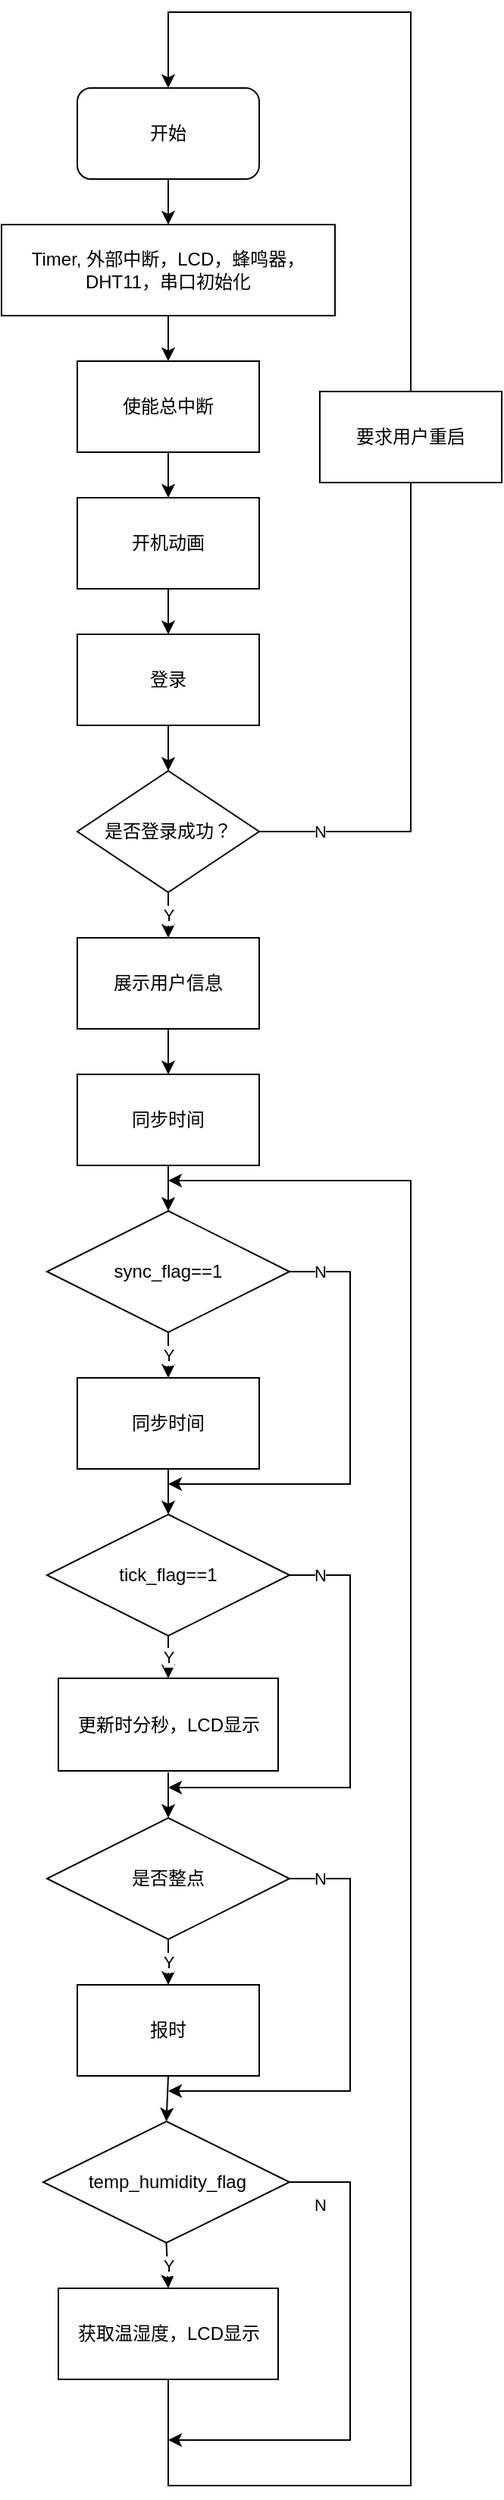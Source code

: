 <mxfile version="18.0.7" type="github">
  <diagram id="Pk1WaKfEVBQrjy4hXmLU" name="Page-1">
    <mxGraphModel dx="1148" dy="695" grid="1" gridSize="10" guides="1" tooltips="1" connect="1" arrows="1" fold="1" page="1" pageScale="1" pageWidth="827" pageHeight="1169" math="0" shadow="0">
      <root>
        <mxCell id="0" />
        <mxCell id="1" parent="0" />
        <mxCell id="WP3P4KRO0f5SoItJVGP2-1" value="开始" style="rounded=1;whiteSpace=wrap;html=1;" vertex="1" parent="1">
          <mxGeometry x="340" y="60" width="120" height="60" as="geometry" />
        </mxCell>
        <mxCell id="WP3P4KRO0f5SoItJVGP2-2" value="Timer, 外部中断，LCD，蜂鸣器，DHT11，串口初始化" style="rounded=0;whiteSpace=wrap;html=1;" vertex="1" parent="1">
          <mxGeometry x="290" y="150" width="220" height="60" as="geometry" />
        </mxCell>
        <mxCell id="WP3P4KRO0f5SoItJVGP2-3" value="使能总中断" style="rounded=0;whiteSpace=wrap;html=1;" vertex="1" parent="1">
          <mxGeometry x="340" y="240" width="120" height="60" as="geometry" />
        </mxCell>
        <mxCell id="WP3P4KRO0f5SoItJVGP2-4" value="开机动画" style="rounded=0;whiteSpace=wrap;html=1;" vertex="1" parent="1">
          <mxGeometry x="340" y="330" width="120" height="60" as="geometry" />
        </mxCell>
        <mxCell id="WP3P4KRO0f5SoItJVGP2-5" value="登录" style="rounded=0;whiteSpace=wrap;html=1;" vertex="1" parent="1">
          <mxGeometry x="340" y="420" width="120" height="60" as="geometry" />
        </mxCell>
        <mxCell id="WP3P4KRO0f5SoItJVGP2-6" value="是否登录成功？" style="rhombus;whiteSpace=wrap;html=1;" vertex="1" parent="1">
          <mxGeometry x="340" y="510" width="120" height="80" as="geometry" />
        </mxCell>
        <mxCell id="WP3P4KRO0f5SoItJVGP2-7" value="展示用户信息" style="rounded=0;whiteSpace=wrap;html=1;" vertex="1" parent="1">
          <mxGeometry x="340" y="620" width="120" height="60" as="geometry" />
        </mxCell>
        <mxCell id="WP3P4KRO0f5SoItJVGP2-8" value="同步时间" style="rounded=0;whiteSpace=wrap;html=1;" vertex="1" parent="1">
          <mxGeometry x="340" y="710" width="120" height="60" as="geometry" />
        </mxCell>
        <mxCell id="WP3P4KRO0f5SoItJVGP2-9" value="sync_flag==1" style="rhombus;whiteSpace=wrap;html=1;" vertex="1" parent="1">
          <mxGeometry x="320" y="800" width="160" height="80" as="geometry" />
        </mxCell>
        <mxCell id="WP3P4KRO0f5SoItJVGP2-10" value="同步时间" style="rounded=0;whiteSpace=wrap;html=1;" vertex="1" parent="1">
          <mxGeometry x="340" y="910" width="120" height="60" as="geometry" />
        </mxCell>
        <mxCell id="WP3P4KRO0f5SoItJVGP2-11" value="tick_flag==1" style="rhombus;whiteSpace=wrap;html=1;" vertex="1" parent="1">
          <mxGeometry x="320" y="1000" width="160" height="80" as="geometry" />
        </mxCell>
        <mxCell id="WP3P4KRO0f5SoItJVGP2-12" value="更新时分秒，LCD显示" style="rounded=0;whiteSpace=wrap;html=1;" vertex="1" parent="1">
          <mxGeometry x="327.5" y="1108" width="145" height="61" as="geometry" />
        </mxCell>
        <mxCell id="WP3P4KRO0f5SoItJVGP2-13" value="是否整点" style="rhombus;whiteSpace=wrap;html=1;" vertex="1" parent="1">
          <mxGeometry x="320" y="1200" width="160" height="80" as="geometry" />
        </mxCell>
        <mxCell id="WP3P4KRO0f5SoItJVGP2-14" value="报时" style="rounded=0;whiteSpace=wrap;html=1;" vertex="1" parent="1">
          <mxGeometry x="340" y="1310" width="120" height="60" as="geometry" />
        </mxCell>
        <mxCell id="WP3P4KRO0f5SoItJVGP2-15" value="temp_humidity_flag" style="rhombus;whiteSpace=wrap;html=1;" vertex="1" parent="1">
          <mxGeometry x="317.5" y="1400" width="162.5" height="80" as="geometry" />
        </mxCell>
        <mxCell id="WP3P4KRO0f5SoItJVGP2-16" value="获取温湿度，LCD显示" style="rounded=0;whiteSpace=wrap;html=1;" vertex="1" parent="1">
          <mxGeometry x="327.5" y="1510" width="145" height="60" as="geometry" />
        </mxCell>
        <mxCell id="WP3P4KRO0f5SoItJVGP2-17" value="" style="endArrow=classic;html=1;rounded=0;exitX=0.5;exitY=1;exitDx=0;exitDy=0;entryX=0.5;entryY=0;entryDx=0;entryDy=0;" edge="1" parent="1" source="WP3P4KRO0f5SoItJVGP2-1" target="WP3P4KRO0f5SoItJVGP2-2">
          <mxGeometry width="50" height="50" relative="1" as="geometry">
            <mxPoint x="390" y="190" as="sourcePoint" />
            <mxPoint x="440" y="140" as="targetPoint" />
          </mxGeometry>
        </mxCell>
        <mxCell id="WP3P4KRO0f5SoItJVGP2-18" value="" style="endArrow=classic;html=1;rounded=0;exitX=0.5;exitY=1;exitDx=0;exitDy=0;" edge="1" parent="1" source="WP3P4KRO0f5SoItJVGP2-2" target="WP3P4KRO0f5SoItJVGP2-3">
          <mxGeometry width="50" height="50" relative="1" as="geometry">
            <mxPoint x="390" y="450" as="sourcePoint" />
            <mxPoint x="440" y="400" as="targetPoint" />
          </mxGeometry>
        </mxCell>
        <mxCell id="WP3P4KRO0f5SoItJVGP2-19" value="" style="endArrow=classic;html=1;rounded=0;exitX=0.5;exitY=1;exitDx=0;exitDy=0;" edge="1" parent="1" source="WP3P4KRO0f5SoItJVGP2-3" target="WP3P4KRO0f5SoItJVGP2-4">
          <mxGeometry width="50" height="50" relative="1" as="geometry">
            <mxPoint x="390" y="420" as="sourcePoint" />
            <mxPoint x="440" y="370" as="targetPoint" />
          </mxGeometry>
        </mxCell>
        <mxCell id="WP3P4KRO0f5SoItJVGP2-20" value="" style="endArrow=classic;html=1;rounded=0;exitX=0.5;exitY=1;exitDx=0;exitDy=0;entryX=0.5;entryY=0;entryDx=0;entryDy=0;" edge="1" parent="1" source="WP3P4KRO0f5SoItJVGP2-4" target="WP3P4KRO0f5SoItJVGP2-5">
          <mxGeometry width="50" height="50" relative="1" as="geometry">
            <mxPoint x="390" y="420" as="sourcePoint" />
            <mxPoint x="440" y="370" as="targetPoint" />
          </mxGeometry>
        </mxCell>
        <mxCell id="WP3P4KRO0f5SoItJVGP2-21" value="" style="endArrow=classic;html=1;rounded=0;exitX=0.5;exitY=1;exitDx=0;exitDy=0;" edge="1" parent="1" source="WP3P4KRO0f5SoItJVGP2-5" target="WP3P4KRO0f5SoItJVGP2-6">
          <mxGeometry width="50" height="50" relative="1" as="geometry">
            <mxPoint x="390" y="650" as="sourcePoint" />
            <mxPoint x="440" y="600" as="targetPoint" />
          </mxGeometry>
        </mxCell>
        <mxCell id="WP3P4KRO0f5SoItJVGP2-22" value="" style="endArrow=classic;html=1;rounded=0;exitX=0.5;exitY=1;exitDx=0;exitDy=0;entryX=0.5;entryY=0;entryDx=0;entryDy=0;" edge="1" parent="1" source="WP3P4KRO0f5SoItJVGP2-6" target="WP3P4KRO0f5SoItJVGP2-7">
          <mxGeometry relative="1" as="geometry">
            <mxPoint x="330" y="460" as="sourcePoint" />
            <mxPoint x="490" y="460" as="targetPoint" />
          </mxGeometry>
        </mxCell>
        <mxCell id="WP3P4KRO0f5SoItJVGP2-23" value="Y" style="edgeLabel;resizable=0;html=1;align=center;verticalAlign=middle;" connectable="0" vertex="1" parent="WP3P4KRO0f5SoItJVGP2-22">
          <mxGeometry relative="1" as="geometry" />
        </mxCell>
        <mxCell id="WP3P4KRO0f5SoItJVGP2-25" value="" style="endArrow=classic;html=1;rounded=0;exitX=1;exitY=0.5;exitDx=0;exitDy=0;entryX=0.5;entryY=0;entryDx=0;entryDy=0;" edge="1" parent="1" source="WP3P4KRO0f5SoItJVGP2-6" target="WP3P4KRO0f5SoItJVGP2-1">
          <mxGeometry relative="1" as="geometry">
            <mxPoint x="330" y="360" as="sourcePoint" />
            <mxPoint x="560" y="20" as="targetPoint" />
            <Array as="points">
              <mxPoint x="560" y="550" />
              <mxPoint x="560" y="10" />
              <mxPoint x="400" y="10" />
            </Array>
          </mxGeometry>
        </mxCell>
        <mxCell id="WP3P4KRO0f5SoItJVGP2-26" value="N" style="edgeLabel;resizable=0;html=1;align=center;verticalAlign=middle;" connectable="0" vertex="1" parent="WP3P4KRO0f5SoItJVGP2-25">
          <mxGeometry relative="1" as="geometry">
            <mxPoint x="-60" y="325" as="offset" />
          </mxGeometry>
        </mxCell>
        <mxCell id="WP3P4KRO0f5SoItJVGP2-28" value="" style="endArrow=classic;html=1;rounded=0;exitX=0.5;exitY=1;exitDx=0;exitDy=0;entryX=0.5;entryY=0;entryDx=0;entryDy=0;" edge="1" parent="1" source="WP3P4KRO0f5SoItJVGP2-7" target="WP3P4KRO0f5SoItJVGP2-8">
          <mxGeometry width="50" height="50" relative="1" as="geometry">
            <mxPoint x="390" y="670" as="sourcePoint" />
            <mxPoint x="440" y="620" as="targetPoint" />
          </mxGeometry>
        </mxCell>
        <mxCell id="WP3P4KRO0f5SoItJVGP2-29" value="" style="endArrow=classic;html=1;rounded=0;exitX=0.5;exitY=1;exitDx=0;exitDy=0;" edge="1" parent="1" source="WP3P4KRO0f5SoItJVGP2-8" target="WP3P4KRO0f5SoItJVGP2-9">
          <mxGeometry width="50" height="50" relative="1" as="geometry">
            <mxPoint x="390" y="940" as="sourcePoint" />
            <mxPoint x="440" y="890" as="targetPoint" />
          </mxGeometry>
        </mxCell>
        <mxCell id="WP3P4KRO0f5SoItJVGP2-32" value="Y" style="endArrow=classic;html=1;rounded=0;exitX=0.5;exitY=1;exitDx=0;exitDy=0;entryX=0.5;entryY=0;entryDx=0;entryDy=0;" edge="1" parent="1" source="WP3P4KRO0f5SoItJVGP2-9" target="WP3P4KRO0f5SoItJVGP2-10">
          <mxGeometry relative="1" as="geometry">
            <mxPoint x="330" y="950" as="sourcePoint" />
            <mxPoint x="490" y="950" as="targetPoint" />
          </mxGeometry>
        </mxCell>
        <mxCell id="WP3P4KRO0f5SoItJVGP2-33" value="Y" style="edgeLabel;resizable=0;html=1;align=center;verticalAlign=middle;" connectable="0" vertex="1" parent="WP3P4KRO0f5SoItJVGP2-32">
          <mxGeometry relative="1" as="geometry" />
        </mxCell>
        <mxCell id="WP3P4KRO0f5SoItJVGP2-41" value="" style="endArrow=classic;html=1;rounded=0;exitX=0.5;exitY=1;exitDx=0;exitDy=0;entryX=0.5;entryY=0;entryDx=0;entryDy=0;" edge="1" parent="1" source="WP3P4KRO0f5SoItJVGP2-10" target="WP3P4KRO0f5SoItJVGP2-11">
          <mxGeometry width="50" height="50" relative="1" as="geometry">
            <mxPoint x="390" y="1040" as="sourcePoint" />
            <mxPoint x="440" y="990" as="targetPoint" />
          </mxGeometry>
        </mxCell>
        <mxCell id="WP3P4KRO0f5SoItJVGP2-42" value="" style="endArrow=classic;html=1;rounded=0;exitX=0.5;exitY=1;exitDx=0;exitDy=0;entryX=0.5;entryY=0;entryDx=0;entryDy=0;" edge="1" parent="1" source="WP3P4KRO0f5SoItJVGP2-11" target="WP3P4KRO0f5SoItJVGP2-12">
          <mxGeometry relative="1" as="geometry">
            <mxPoint x="360" y="1010" as="sourcePoint" />
            <mxPoint x="460" y="1010" as="targetPoint" />
            <Array as="points" />
          </mxGeometry>
        </mxCell>
        <mxCell id="WP3P4KRO0f5SoItJVGP2-43" value="Y" style="edgeLabel;resizable=0;html=1;align=center;verticalAlign=middle;" connectable="0" vertex="1" parent="WP3P4KRO0f5SoItJVGP2-42">
          <mxGeometry relative="1" as="geometry" />
        </mxCell>
        <mxCell id="WP3P4KRO0f5SoItJVGP2-44" value="" style="endArrow=classic;html=1;rounded=0;entryX=0.5;entryY=0;entryDx=0;entryDy=0;" edge="1" parent="1" target="WP3P4KRO0f5SoItJVGP2-13">
          <mxGeometry width="50" height="50" relative="1" as="geometry">
            <mxPoint x="400" y="1170" as="sourcePoint" />
            <mxPoint x="440" y="1220" as="targetPoint" />
          </mxGeometry>
        </mxCell>
        <mxCell id="WP3P4KRO0f5SoItJVGP2-45" value="" style="endArrow=classic;html=1;rounded=0;exitX=0.5;exitY=1;exitDx=0;exitDy=0;entryX=0.5;entryY=0;entryDx=0;entryDy=0;" edge="1" parent="1" source="WP3P4KRO0f5SoItJVGP2-13" target="WP3P4KRO0f5SoItJVGP2-14">
          <mxGeometry relative="1" as="geometry">
            <mxPoint x="360" y="1450" as="sourcePoint" />
            <mxPoint x="460" y="1450" as="targetPoint" />
          </mxGeometry>
        </mxCell>
        <mxCell id="WP3P4KRO0f5SoItJVGP2-46" value="Y" style="edgeLabel;resizable=0;html=1;align=center;verticalAlign=middle;" connectable="0" vertex="1" parent="WP3P4KRO0f5SoItJVGP2-45">
          <mxGeometry relative="1" as="geometry" />
        </mxCell>
        <mxCell id="WP3P4KRO0f5SoItJVGP2-47" value="" style="endArrow=classic;html=1;rounded=0;exitX=0.5;exitY=1;exitDx=0;exitDy=0;entryX=0.5;entryY=0;entryDx=0;entryDy=0;" edge="1" parent="1" source="WP3P4KRO0f5SoItJVGP2-14" target="WP3P4KRO0f5SoItJVGP2-15">
          <mxGeometry width="50" height="50" relative="1" as="geometry">
            <mxPoint x="390" y="1470" as="sourcePoint" />
            <mxPoint x="440" y="1420" as="targetPoint" />
          </mxGeometry>
        </mxCell>
        <mxCell id="WP3P4KRO0f5SoItJVGP2-48" value="" style="endArrow=classic;html=1;rounded=0;exitX=0.5;exitY=1;exitDx=0;exitDy=0;entryX=0.5;entryY=0;entryDx=0;entryDy=0;" edge="1" parent="1" source="WP3P4KRO0f5SoItJVGP2-15" target="WP3P4KRO0f5SoItJVGP2-16">
          <mxGeometry relative="1" as="geometry">
            <mxPoint x="360" y="1450" as="sourcePoint" />
            <mxPoint x="460" y="1450" as="targetPoint" />
          </mxGeometry>
        </mxCell>
        <mxCell id="WP3P4KRO0f5SoItJVGP2-49" value="Y" style="edgeLabel;resizable=0;html=1;align=center;verticalAlign=middle;" connectable="0" vertex="1" parent="WP3P4KRO0f5SoItJVGP2-48">
          <mxGeometry relative="1" as="geometry" />
        </mxCell>
        <mxCell id="WP3P4KRO0f5SoItJVGP2-50" value="" style="endArrow=classic;html=1;rounded=0;exitX=1;exitY=0.5;exitDx=0;exitDy=0;" edge="1" parent="1" source="WP3P4KRO0f5SoItJVGP2-9">
          <mxGeometry relative="1" as="geometry">
            <mxPoint x="360" y="950" as="sourcePoint" />
            <mxPoint x="400" y="980" as="targetPoint" />
            <Array as="points">
              <mxPoint x="520" y="840" />
              <mxPoint x="520" y="980" />
            </Array>
          </mxGeometry>
        </mxCell>
        <mxCell id="WP3P4KRO0f5SoItJVGP2-51" value="N" style="edgeLabel;resizable=0;html=1;align=center;verticalAlign=middle;" connectable="0" vertex="1" parent="WP3P4KRO0f5SoItJVGP2-50">
          <mxGeometry relative="1" as="geometry">
            <mxPoint x="-20" y="-110" as="offset" />
          </mxGeometry>
        </mxCell>
        <mxCell id="WP3P4KRO0f5SoItJVGP2-52" value="" style="endArrow=classic;html=1;rounded=0;exitX=1;exitY=0.5;exitDx=0;exitDy=0;" edge="1" parent="1">
          <mxGeometry relative="1" as="geometry">
            <mxPoint x="480" y="1040" as="sourcePoint" />
            <mxPoint x="400" y="1180" as="targetPoint" />
            <Array as="points">
              <mxPoint x="520" y="1040" />
              <mxPoint x="520" y="1180" />
            </Array>
          </mxGeometry>
        </mxCell>
        <mxCell id="WP3P4KRO0f5SoItJVGP2-53" value="N" style="edgeLabel;resizable=0;html=1;align=center;verticalAlign=middle;" connectable="0" vertex="1" parent="WP3P4KRO0f5SoItJVGP2-52">
          <mxGeometry relative="1" as="geometry">
            <mxPoint x="-20" y="-110" as="offset" />
          </mxGeometry>
        </mxCell>
        <mxCell id="WP3P4KRO0f5SoItJVGP2-54" value="" style="endArrow=classic;html=1;rounded=0;exitX=1;exitY=0.5;exitDx=0;exitDy=0;" edge="1" parent="1">
          <mxGeometry relative="1" as="geometry">
            <mxPoint x="480" y="1240" as="sourcePoint" />
            <mxPoint x="400" y="1380" as="targetPoint" />
            <Array as="points">
              <mxPoint x="520" y="1240" />
              <mxPoint x="520" y="1380" />
            </Array>
          </mxGeometry>
        </mxCell>
        <mxCell id="WP3P4KRO0f5SoItJVGP2-55" value="N" style="edgeLabel;resizable=0;html=1;align=center;verticalAlign=middle;" connectable="0" vertex="1" parent="WP3P4KRO0f5SoItJVGP2-54">
          <mxGeometry relative="1" as="geometry">
            <mxPoint x="-20" y="-110" as="offset" />
          </mxGeometry>
        </mxCell>
        <mxCell id="WP3P4KRO0f5SoItJVGP2-56" value="" style="endArrow=classic;html=1;rounded=0;exitX=1;exitY=0.5;exitDx=0;exitDy=0;" edge="1" parent="1">
          <mxGeometry relative="1" as="geometry">
            <mxPoint x="480" y="1440" as="sourcePoint" />
            <mxPoint x="400" y="1610" as="targetPoint" />
            <Array as="points">
              <mxPoint x="520" y="1440" />
              <mxPoint x="520" y="1610" />
            </Array>
          </mxGeometry>
        </mxCell>
        <mxCell id="WP3P4KRO0f5SoItJVGP2-57" value="N" style="edgeLabel;resizable=0;html=1;align=center;verticalAlign=middle;" connectable="0" vertex="1" parent="WP3P4KRO0f5SoItJVGP2-56">
          <mxGeometry relative="1" as="geometry">
            <mxPoint x="-20" y="-110" as="offset" />
          </mxGeometry>
        </mxCell>
        <mxCell id="WP3P4KRO0f5SoItJVGP2-60" value="" style="endArrow=classic;html=1;rounded=0;exitX=0.5;exitY=1;exitDx=0;exitDy=0;" edge="1" parent="1" source="WP3P4KRO0f5SoItJVGP2-16">
          <mxGeometry width="50" height="50" relative="1" as="geometry">
            <mxPoint x="390" y="1520" as="sourcePoint" />
            <mxPoint x="400" y="780" as="targetPoint" />
            <Array as="points">
              <mxPoint x="400" y="1640" />
              <mxPoint x="520" y="1640" />
              <mxPoint x="560" y="1640" />
              <mxPoint x="560" y="780" />
            </Array>
          </mxGeometry>
        </mxCell>
        <mxCell id="WP3P4KRO0f5SoItJVGP2-61" value="要求用户重启" style="rounded=0;whiteSpace=wrap;html=1;" vertex="1" parent="1">
          <mxGeometry x="500" y="260" width="120" height="60" as="geometry" />
        </mxCell>
      </root>
    </mxGraphModel>
  </diagram>
</mxfile>
